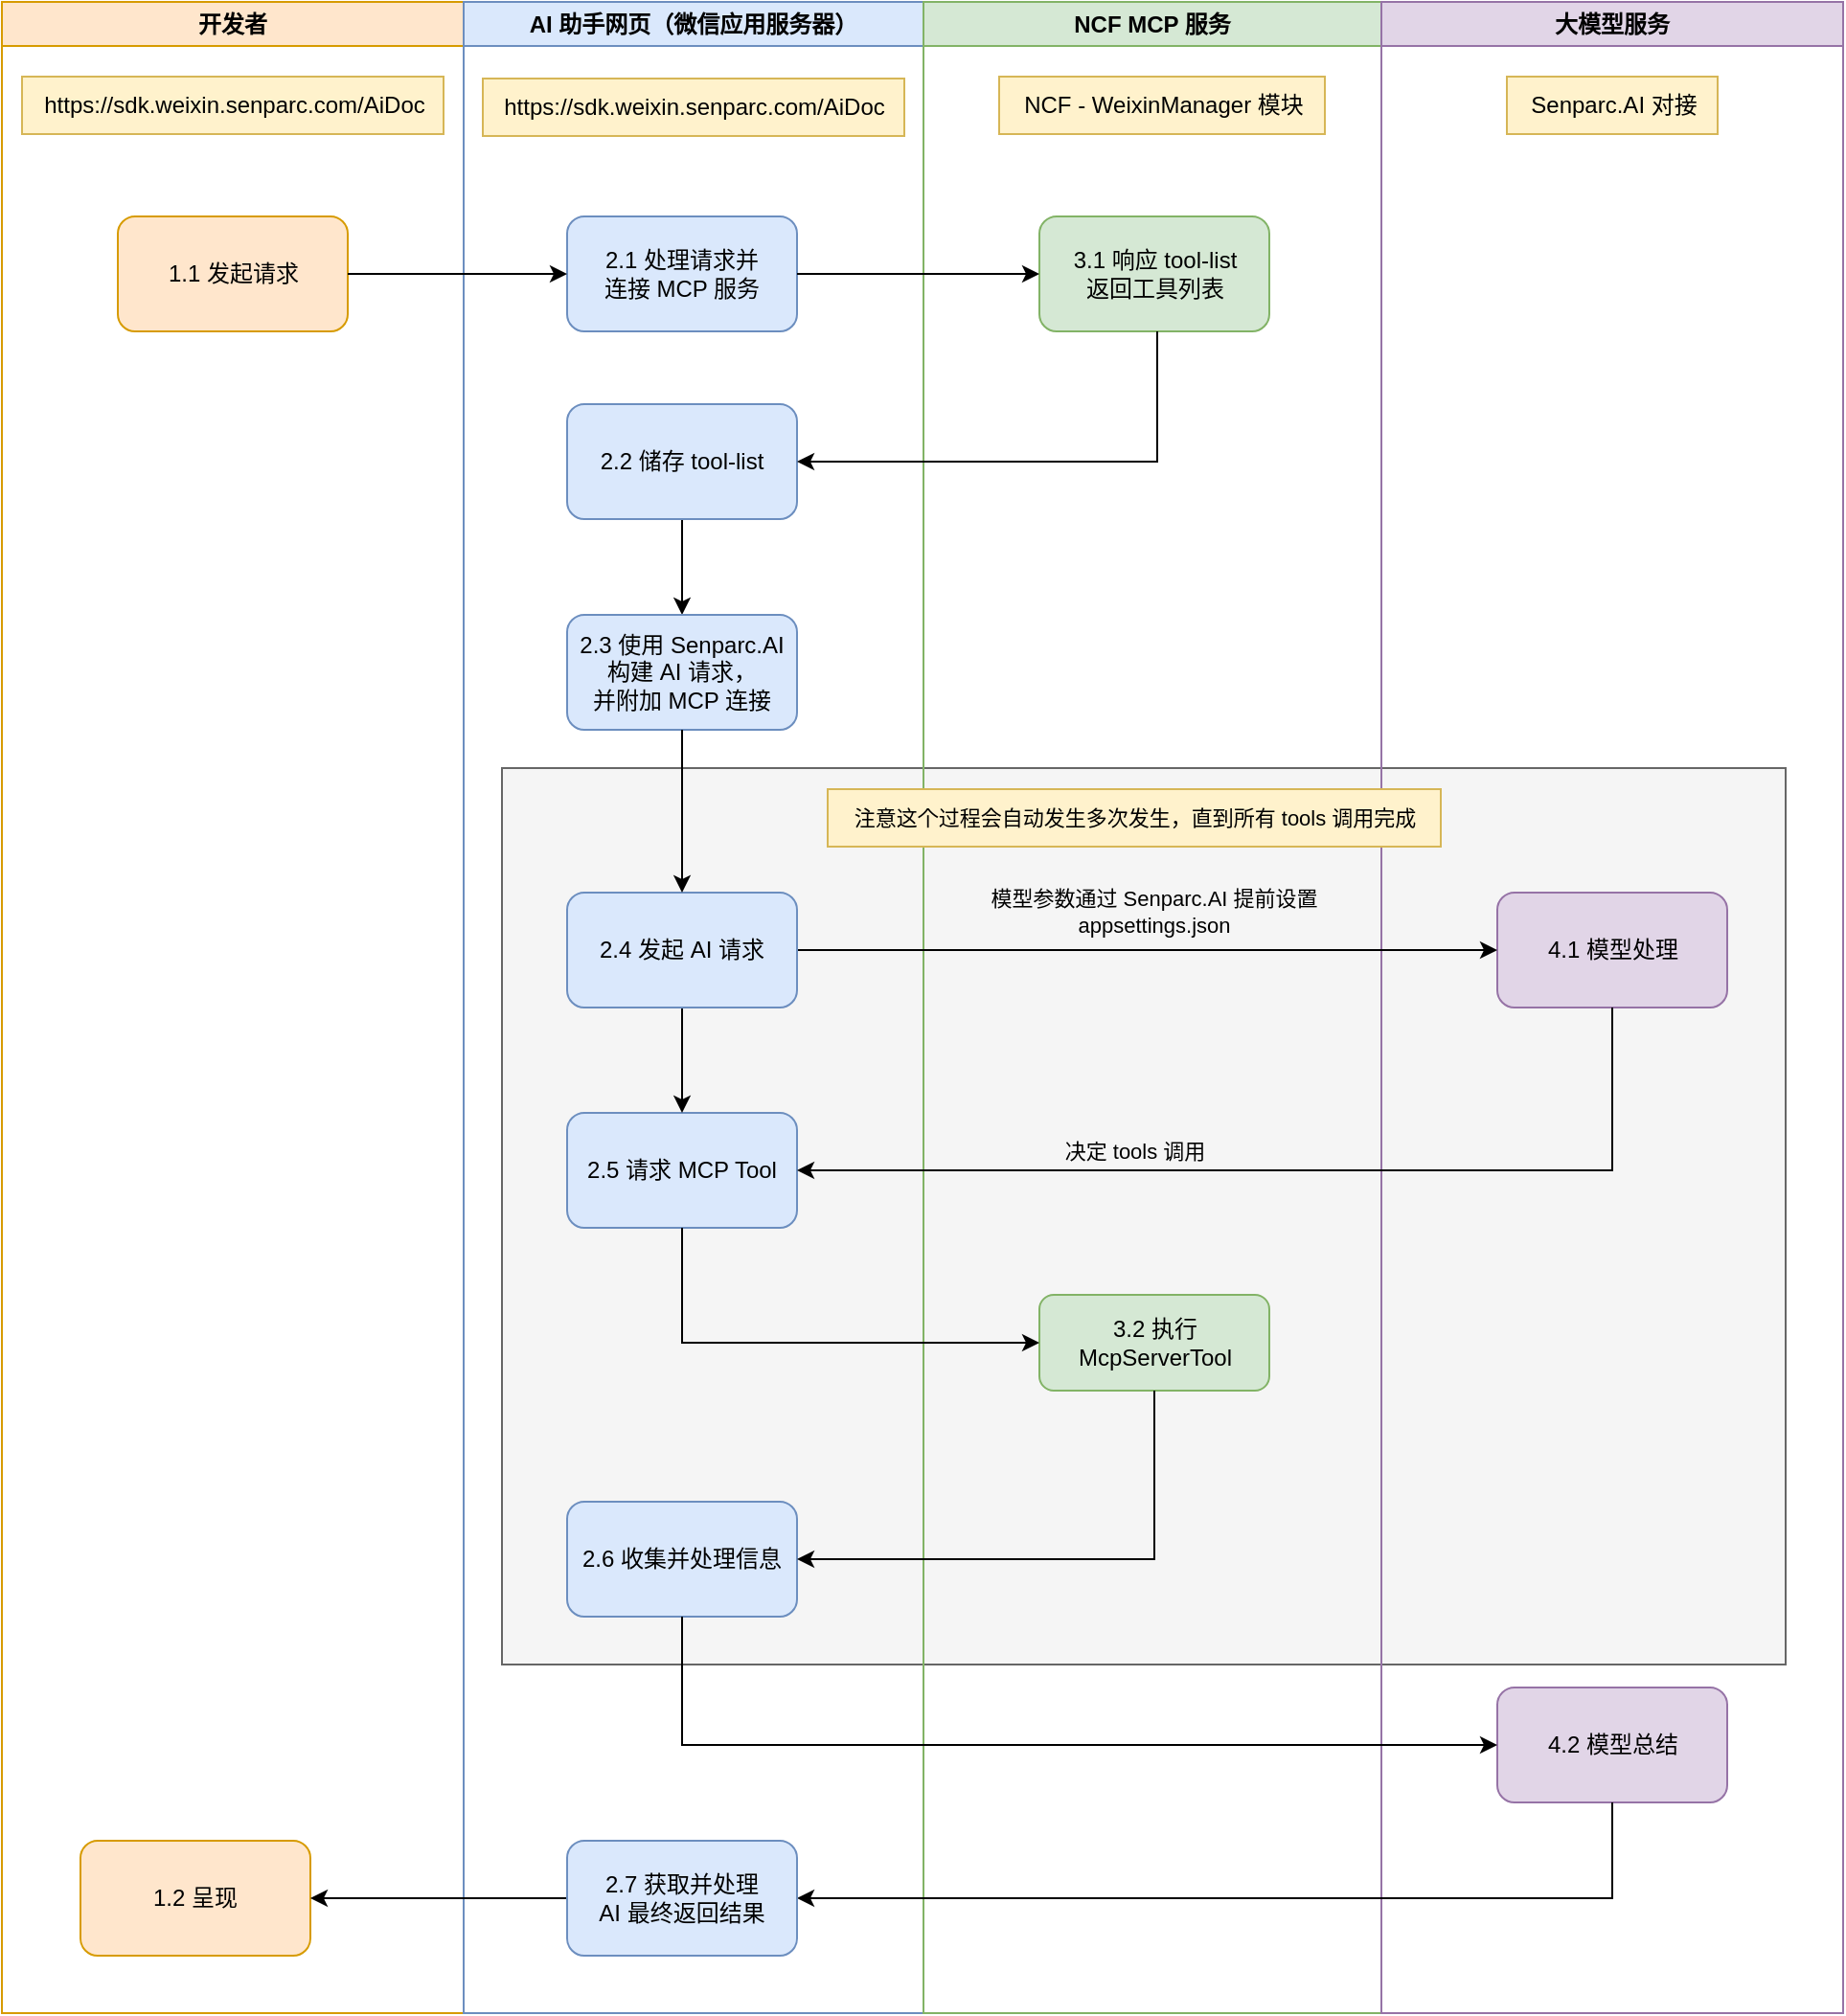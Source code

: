 <mxfile version="24.6.4" type="device" pages="2">
  <diagram name="微信 AI MCP 流程" id="bcl0UDQIyEJkVf1Aqp0s">
    <mxGraphModel dx="1185" dy="864" grid="1" gridSize="10" guides="1" tooltips="1" connect="1" arrows="1" fold="1" page="1" pageScale="1" pageWidth="827" pageHeight="1169" math="0" shadow="0">
      <root>
        <mxCell id="0" />
        <mxCell id="1" parent="0" />
        <mxCell id="VaqKG_5WbEzigN_5FnRn-8" value="" style="rounded=0;whiteSpace=wrap;html=1;fillColor=#f5f5f5;strokeColor=#666666;fontColor=#333333;" vertex="1" parent="1">
          <mxGeometry x="320" y="520" width="670" height="468" as="geometry" />
        </mxCell>
        <mxCell id="MIYyPm9PLhzgJ3Vb66qU-3" value="开发者" style="swimlane;whiteSpace=wrap;html=1;fillColor=#ffe6cc;strokeColor=#d79b00;" vertex="1" parent="1">
          <mxGeometry x="59" y="120" width="241" height="1050" as="geometry" />
        </mxCell>
        <mxCell id="MIYyPm9PLhzgJ3Vb66qU-6" value="1.1 发起请求" style="rounded=1;whiteSpace=wrap;html=1;fillColor=#ffe6cc;strokeColor=#d79b00;" vertex="1" parent="MIYyPm9PLhzgJ3Vb66qU-3">
          <mxGeometry x="60.5" y="112" width="120" height="60" as="geometry" />
        </mxCell>
        <mxCell id="MIYyPm9PLhzgJ3Vb66qU-23" value="1.2 呈现" style="rounded=1;whiteSpace=wrap;html=1;fillColor=#ffe6cc;strokeColor=#d79b00;" vertex="1" parent="MIYyPm9PLhzgJ3Vb66qU-3">
          <mxGeometry x="41" y="960" width="120" height="60" as="geometry" />
        </mxCell>
        <mxCell id="MIYyPm9PLhzgJ3Vb66qU-25" value="https://sdk.weixin.senparc.com/AiDoc" style="text;html=1;align=center;verticalAlign=middle;resizable=0;points=[];autosize=1;strokeColor=#d6b656;fillColor=#fff2cc;" vertex="1" parent="MIYyPm9PLhzgJ3Vb66qU-3">
          <mxGeometry x="10.5" y="39" width="220" height="30" as="geometry" />
        </mxCell>
        <mxCell id="MIYyPm9PLhzgJ3Vb66qU-4" value="AI 助手网页（微信应用服务器）" style="swimlane;whiteSpace=wrap;html=1;fillColor=#dae8fc;strokeColor=#6c8ebf;" vertex="1" parent="1">
          <mxGeometry x="300" y="120" width="240" height="1050" as="geometry" />
        </mxCell>
        <mxCell id="MIYyPm9PLhzgJ3Vb66qU-7" value="2.1 处理请求并&lt;div&gt;连接 MCP 服务&lt;/div&gt;" style="rounded=1;whiteSpace=wrap;html=1;fillColor=#dae8fc;strokeColor=#6c8ebf;" vertex="1" parent="MIYyPm9PLhzgJ3Vb66qU-4">
          <mxGeometry x="54" y="112" width="120" height="60" as="geometry" />
        </mxCell>
        <mxCell id="VaqKG_5WbEzigN_5FnRn-23" style="edgeStyle=orthogonalEdgeStyle;rounded=0;orthogonalLoop=1;jettySize=auto;html=1;entryX=0.5;entryY=0;entryDx=0;entryDy=0;" edge="1" parent="MIYyPm9PLhzgJ3Vb66qU-4" source="MIYyPm9PLhzgJ3Vb66qU-11" target="MIYyPm9PLhzgJ3Vb66qU-13">
          <mxGeometry relative="1" as="geometry" />
        </mxCell>
        <mxCell id="MIYyPm9PLhzgJ3Vb66qU-11" value="2.2 储存 tool-list" style="rounded=1;whiteSpace=wrap;html=1;fillColor=#dae8fc;strokeColor=#6c8ebf;" vertex="1" parent="MIYyPm9PLhzgJ3Vb66qU-4">
          <mxGeometry x="54" y="210" width="120" height="60" as="geometry" />
        </mxCell>
        <mxCell id="MIYyPm9PLhzgJ3Vb66qU-13" value="2.3 使用 Senparc.AI&lt;div&gt;构建 AI 请求，&lt;/div&gt;&lt;div&gt;并附加 MCP 连接&lt;/div&gt;" style="rounded=1;whiteSpace=wrap;html=1;fillColor=#dae8fc;strokeColor=#6c8ebf;" vertex="1" parent="MIYyPm9PLhzgJ3Vb66qU-4">
          <mxGeometry x="54" y="320" width="120" height="60" as="geometry" />
        </mxCell>
        <mxCell id="MIYyPm9PLhzgJ3Vb66qU-21" value="2.6 收集并处理信息" style="rounded=1;whiteSpace=wrap;html=1;fillColor=#dae8fc;strokeColor=#6c8ebf;" vertex="1" parent="MIYyPm9PLhzgJ3Vb66qU-4">
          <mxGeometry x="54" y="783" width="120" height="60" as="geometry" />
        </mxCell>
        <mxCell id="VaqKG_5WbEzigN_5FnRn-3" value="2.5 请求 MCP Tool" style="rounded=1;whiteSpace=wrap;html=1;fillColor=#dae8fc;strokeColor=#6c8ebf;" vertex="1" parent="MIYyPm9PLhzgJ3Vb66qU-4">
          <mxGeometry x="54" y="580" width="120" height="60" as="geometry" />
        </mxCell>
        <mxCell id="VaqKG_5WbEzigN_5FnRn-20" value="https://sdk.weixin.senparc.com/AiDoc" style="text;html=1;align=center;verticalAlign=middle;resizable=0;points=[];autosize=1;strokeColor=#d6b656;fillColor=#fff2cc;" vertex="1" parent="MIYyPm9PLhzgJ3Vb66qU-4">
          <mxGeometry x="10" y="40" width="220" height="30" as="geometry" />
        </mxCell>
        <mxCell id="MIYyPm9PLhzgJ3Vb66qU-5" value="NCF MCP 服务" style="swimlane;whiteSpace=wrap;html=1;fillColor=#d5e8d4;strokeColor=#82b366;" vertex="1" parent="1">
          <mxGeometry x="540" y="120" width="239" height="1050" as="geometry" />
        </mxCell>
        <mxCell id="MIYyPm9PLhzgJ3Vb66qU-9" value="3.1 响应 tool-list&lt;div&gt;返回工具列表&lt;/div&gt;" style="rounded=1;whiteSpace=wrap;html=1;fillColor=#d5e8d4;strokeColor=#82b366;" vertex="1" parent="MIYyPm9PLhzgJ3Vb66qU-5">
          <mxGeometry x="60.5" y="112" width="120" height="60" as="geometry" />
        </mxCell>
        <mxCell id="MIYyPm9PLhzgJ3Vb66qU-26" value="NCF - WeixinManager 模块" style="text;html=1;align=center;verticalAlign=middle;resizable=0;points=[];autosize=1;strokeColor=#d6b656;fillColor=#fff2cc;" vertex="1" parent="MIYyPm9PLhzgJ3Vb66qU-5">
          <mxGeometry x="39.5" y="39" width="170" height="30" as="geometry" />
        </mxCell>
        <mxCell id="VaqKG_5WbEzigN_5FnRn-6" value="3.2 执行 McpServerTool" style="rounded=1;whiteSpace=wrap;html=1;fillColor=#d5e8d4;strokeColor=#82b366;" vertex="1" parent="MIYyPm9PLhzgJ3Vb66qU-5">
          <mxGeometry x="60.5" y="675" width="120" height="50" as="geometry" />
        </mxCell>
        <mxCell id="MIYyPm9PLhzgJ3Vb66qU-8" value="" style="edgeStyle=orthogonalEdgeStyle;rounded=0;orthogonalLoop=1;jettySize=auto;html=1;" edge="1" parent="1" source="MIYyPm9PLhzgJ3Vb66qU-6" target="MIYyPm9PLhzgJ3Vb66qU-7">
          <mxGeometry relative="1" as="geometry" />
        </mxCell>
        <mxCell id="MIYyPm9PLhzgJ3Vb66qU-10" value="" style="edgeStyle=orthogonalEdgeStyle;rounded=0;orthogonalLoop=1;jettySize=auto;html=1;" edge="1" parent="1" source="MIYyPm9PLhzgJ3Vb66qU-7" target="MIYyPm9PLhzgJ3Vb66qU-9">
          <mxGeometry relative="1" as="geometry" />
        </mxCell>
        <mxCell id="MIYyPm9PLhzgJ3Vb66qU-12" value="" style="edgeStyle=orthogonalEdgeStyle;rounded=0;orthogonalLoop=1;jettySize=auto;html=1;" edge="1" parent="1" source="MIYyPm9PLhzgJ3Vb66qU-9" target="MIYyPm9PLhzgJ3Vb66qU-11">
          <mxGeometry relative="1" as="geometry">
            <Array as="points">
              <mxPoint x="662" y="360" />
            </Array>
          </mxGeometry>
        </mxCell>
        <mxCell id="MIYyPm9PLhzgJ3Vb66qU-15" value="大模型服务" style="swimlane;whiteSpace=wrap;html=1;fillColor=#e1d5e7;strokeColor=#9673a6;" vertex="1" parent="1">
          <mxGeometry x="779" y="120" width="241" height="1050" as="geometry" />
        </mxCell>
        <mxCell id="MIYyPm9PLhzgJ3Vb66qU-18" value="4.1 模型处理" style="rounded=1;whiteSpace=wrap;html=1;fillColor=#e1d5e7;strokeColor=#9673a6;" vertex="1" parent="MIYyPm9PLhzgJ3Vb66qU-15">
          <mxGeometry x="60.5" y="465" width="120" height="60" as="geometry" />
        </mxCell>
        <mxCell id="VaqKG_5WbEzigN_5FnRn-12" value="4.2 模型总结" style="rounded=1;whiteSpace=wrap;html=1;fillColor=#e1d5e7;strokeColor=#9673a6;" vertex="1" parent="MIYyPm9PLhzgJ3Vb66qU-15">
          <mxGeometry x="60.5" y="880" width="120" height="60" as="geometry" />
        </mxCell>
        <mxCell id="VaqKG_5WbEzigN_5FnRn-16" value="Senparc.AI 对接" style="text;html=1;align=center;verticalAlign=middle;resizable=0;points=[];autosize=1;strokeColor=#d6b656;fillColor=#fff2cc;" vertex="1" parent="MIYyPm9PLhzgJ3Vb66qU-15">
          <mxGeometry x="65.5" y="39" width="110" height="30" as="geometry" />
        </mxCell>
        <mxCell id="MIYyPm9PLhzgJ3Vb66qU-19" style="edgeStyle=orthogonalEdgeStyle;rounded=0;orthogonalLoop=1;jettySize=auto;html=1;exitX=1;exitY=0.5;exitDx=0;exitDy=0;" edge="1" parent="1" source="VaqKG_5WbEzigN_5FnRn-24" target="MIYyPm9PLhzgJ3Vb66qU-18">
          <mxGeometry relative="1" as="geometry" />
        </mxCell>
        <mxCell id="MIYyPm9PLhzgJ3Vb66qU-20" value="模型参数通过 Senparc.AI 提前设置&lt;div&gt;appsettings.json&lt;/div&gt;" style="edgeLabel;html=1;align=center;verticalAlign=middle;resizable=0;points=[];labelBackgroundColor=none;" vertex="1" connectable="0" parent="MIYyPm9PLhzgJ3Vb66qU-19">
          <mxGeometry x="-0.104" y="1" relative="1" as="geometry">
            <mxPoint x="22" y="-19" as="offset" />
          </mxGeometry>
        </mxCell>
        <mxCell id="VaqKG_5WbEzigN_5FnRn-4" style="edgeStyle=orthogonalEdgeStyle;rounded=0;orthogonalLoop=1;jettySize=auto;html=1;entryX=1;entryY=0.5;entryDx=0;entryDy=0;" edge="1" parent="1" source="MIYyPm9PLhzgJ3Vb66qU-18" target="VaqKG_5WbEzigN_5FnRn-3">
          <mxGeometry relative="1" as="geometry">
            <Array as="points">
              <mxPoint x="900" y="730" />
            </Array>
          </mxGeometry>
        </mxCell>
        <mxCell id="VaqKG_5WbEzigN_5FnRn-5" value="决定 tools 调用" style="edgeLabel;html=1;align=center;verticalAlign=middle;resizable=0;points=[];labelBackgroundColor=none;" vertex="1" connectable="0" parent="VaqKG_5WbEzigN_5FnRn-4">
          <mxGeometry x="0.322" relative="1" as="geometry">
            <mxPoint x="3" y="-10" as="offset" />
          </mxGeometry>
        </mxCell>
        <mxCell id="VaqKG_5WbEzigN_5FnRn-7" style="edgeStyle=orthogonalEdgeStyle;rounded=0;orthogonalLoop=1;jettySize=auto;html=1;entryX=0;entryY=0.5;entryDx=0;entryDy=0;" edge="1" parent="1" source="VaqKG_5WbEzigN_5FnRn-3" target="VaqKG_5WbEzigN_5FnRn-6">
          <mxGeometry relative="1" as="geometry">
            <Array as="points">
              <mxPoint x="414" y="820" />
            </Array>
          </mxGeometry>
        </mxCell>
        <mxCell id="VaqKG_5WbEzigN_5FnRn-13" style="edgeStyle=orthogonalEdgeStyle;rounded=0;orthogonalLoop=1;jettySize=auto;html=1;" edge="1" parent="1" source="MIYyPm9PLhzgJ3Vb66qU-21" target="VaqKG_5WbEzigN_5FnRn-12">
          <mxGeometry relative="1" as="geometry">
            <Array as="points">
              <mxPoint x="414" y="1030" />
            </Array>
          </mxGeometry>
        </mxCell>
        <mxCell id="VaqKG_5WbEzigN_5FnRn-14" style="edgeStyle=orthogonalEdgeStyle;rounded=0;orthogonalLoop=1;jettySize=auto;html=1;entryX=1;entryY=0.5;entryDx=0;entryDy=0;" edge="1" parent="1" source="rRv2bJSQRSbEMh5PgpuM-3" target="MIYyPm9PLhzgJ3Vb66qU-23">
          <mxGeometry relative="1" as="geometry">
            <Array as="points" />
          </mxGeometry>
        </mxCell>
        <mxCell id="VaqKG_5WbEzigN_5FnRn-19" style="edgeStyle=orthogonalEdgeStyle;rounded=0;orthogonalLoop=1;jettySize=auto;html=1;entryX=1;entryY=0.5;entryDx=0;entryDy=0;" edge="1" parent="1" source="VaqKG_5WbEzigN_5FnRn-6" target="MIYyPm9PLhzgJ3Vb66qU-21">
          <mxGeometry relative="1" as="geometry">
            <Array as="points">
              <mxPoint x="660" y="933" />
            </Array>
          </mxGeometry>
        </mxCell>
        <mxCell id="VaqKG_5WbEzigN_5FnRn-9" value="&lt;div style=&quot;font-size: 11px;&quot;&gt;注意这个过程会自动发生多次发生，&lt;span style=&quot;background-color: initial;&quot;&gt;直到所有 tools 调用完成&lt;/span&gt;&lt;/div&gt;" style="text;html=1;align=center;verticalAlign=middle;resizable=0;points=[];autosize=1;strokeColor=#d6b656;fillColor=#fff2cc;" vertex="1" parent="1">
          <mxGeometry x="490" y="531" width="320" height="30" as="geometry" />
        </mxCell>
        <mxCell id="VaqKG_5WbEzigN_5FnRn-26" style="edgeStyle=orthogonalEdgeStyle;rounded=0;orthogonalLoop=1;jettySize=auto;html=1;" edge="1" parent="1" source="VaqKG_5WbEzigN_5FnRn-24" target="VaqKG_5WbEzigN_5FnRn-3">
          <mxGeometry relative="1" as="geometry" />
        </mxCell>
        <mxCell id="VaqKG_5WbEzigN_5FnRn-24" value="2.4 发起 AI 请求" style="rounded=1;whiteSpace=wrap;html=1;fillColor=#dae8fc;strokeColor=#6c8ebf;" vertex="1" parent="1">
          <mxGeometry x="354" y="585" width="120" height="60" as="geometry" />
        </mxCell>
        <mxCell id="VaqKG_5WbEzigN_5FnRn-25" style="edgeStyle=orthogonalEdgeStyle;rounded=0;orthogonalLoop=1;jettySize=auto;html=1;entryX=0.5;entryY=0;entryDx=0;entryDy=0;" edge="1" parent="1" source="MIYyPm9PLhzgJ3Vb66qU-13" target="VaqKG_5WbEzigN_5FnRn-24">
          <mxGeometry relative="1" as="geometry" />
        </mxCell>
        <mxCell id="rRv2bJSQRSbEMh5PgpuM-4" value="" style="edgeStyle=orthogonalEdgeStyle;rounded=0;orthogonalLoop=1;jettySize=auto;html=1;entryX=1;entryY=0.5;entryDx=0;entryDy=0;" edge="1" parent="1" source="VaqKG_5WbEzigN_5FnRn-12" target="rRv2bJSQRSbEMh5PgpuM-3">
          <mxGeometry relative="1" as="geometry">
            <mxPoint x="900" y="1060" as="sourcePoint" />
            <mxPoint x="220" y="1110" as="targetPoint" />
            <Array as="points">
              <mxPoint x="900" y="1110" />
            </Array>
          </mxGeometry>
        </mxCell>
        <mxCell id="rRv2bJSQRSbEMh5PgpuM-3" value="2.7 获取并处理&lt;div&gt;AI 最终返回结果&lt;/div&gt;" style="rounded=1;whiteSpace=wrap;html=1;fillColor=#dae8fc;strokeColor=#6c8ebf;" vertex="1" parent="1">
          <mxGeometry x="354" y="1080" width="120" height="60" as="geometry" />
        </mxCell>
      </root>
    </mxGraphModel>
  </diagram>
  <diagram id="0IMow4E8Jr_S2IZHx9Sx" name="MCP 请求流程">
    <mxGraphModel dx="1185" dy="864" grid="1" gridSize="10" guides="1" tooltips="1" connect="1" arrows="1" fold="1" page="1" pageScale="1" pageWidth="827" pageHeight="1169" math="0" shadow="0">
      <root>
        <mxCell id="0" />
        <mxCell id="1" parent="0" />
      </root>
    </mxGraphModel>
  </diagram>
</mxfile>

